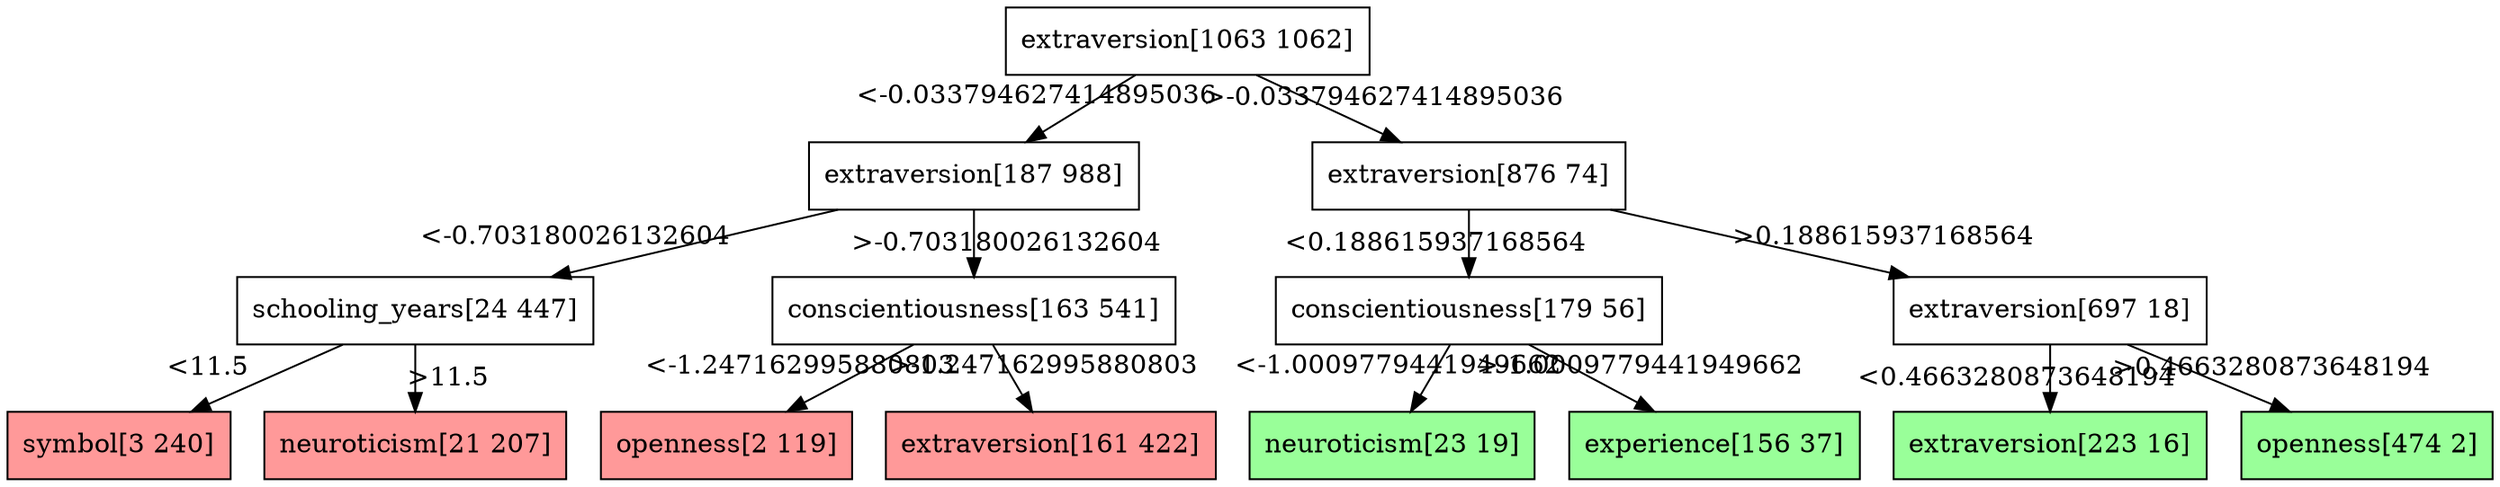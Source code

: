 digraph Tree {
node [shape=box, style="filled", color="black"] ;
0 [ label="extraversion[1063 1062]" , fillcolor="#ffffff"] ;
1 [ label="extraversion[187 988]" , fillcolor="#ffffff"] ;
0->1 [labeldistance=2.5, labelangle=45, headlabel="<-0.033794627414895036"] ;
3 [ label="schooling_years[24 447]" , fillcolor="#ffffff"] ;
1->3 [labeldistance=2.5, labelangle=45, headlabel="<-0.703180026132604"] ;
5 [ label="symbol[3 240]" , fillcolor="#ff9999"] ;
3->5 [labeldistance=2.5, labelangle=45, headlabel="<11.5"] ;
6 [ label="neuroticism[21 207]" , fillcolor="#ff9999"] ;
3->6 [labeldistance=2.5, labelangle=-45, headlabel=">11.5"] ;
4 [ label="conscientiousness[163 541]" , fillcolor="#ffffff"] ;
1->4 [labeldistance=2.5, labelangle=-45, headlabel=">-0.703180026132604"] ;
7 [ label="openness[2 119]" , fillcolor="#ff9999"] ;
4->7 [labeldistance=2.5, labelangle=45, headlabel="<-1.247162995880803"] ;
8 [ label="extraversion[161 422]" , fillcolor="#ff9999"] ;
4->8 [labeldistance=2.5, labelangle=-45, headlabel=">-1.247162995880803"] ;
2 [ label="extraversion[876 74]" , fillcolor="#ffffff"] ;
0->2 [labeldistance=2.5, labelangle=-45, headlabel=">-0.033794627414895036"] ;
9 [ label="conscientiousness[179 56]" , fillcolor="#ffffff"] ;
2->9 [labeldistance=2.5, labelangle=45, headlabel="<0.188615937168564"] ;
11 [ label="neuroticism[23 19]" , fillcolor="#99ff99"] ;
9->11 [labeldistance=2.5, labelangle=45, headlabel="<-1.0009779441949662"] ;
12 [ label="experience[156 37]" , fillcolor="#99ff99"] ;
9->12 [labeldistance=2.5, labelangle=-45, headlabel=">-1.0009779441949662"] ;
10 [ label="extraversion[697 18]" , fillcolor="#ffffff"] ;
2->10 [labeldistance=2.5, labelangle=-45, headlabel=">0.188615937168564"] ;
13 [ label="extraversion[223 16]" , fillcolor="#99ff99"] ;
10->13 [labeldistance=2.5, labelangle=45, headlabel="<0.4663280873648194"] ;
14 [ label="openness[474 2]" , fillcolor="#99ff99"] ;
10->14 [labeldistance=2.5, labelangle=-45, headlabel=">0.4663280873648194"] ;
}